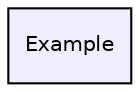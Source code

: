 digraph "Example" {
  compound=true
  node [ fontsize="10", fontname="Helvetica"];
  edge [ labelfontsize="10", labelfontname="Helvetica"];
  dir_12edc0e05f1779c1fa4e8c3da147d75b [shape=box, label="Example", style="filled", fillcolor="#eeeeff", pencolor="black", URL="dir_12edc0e05f1779c1fa4e8c3da147d75b.html"];
}

